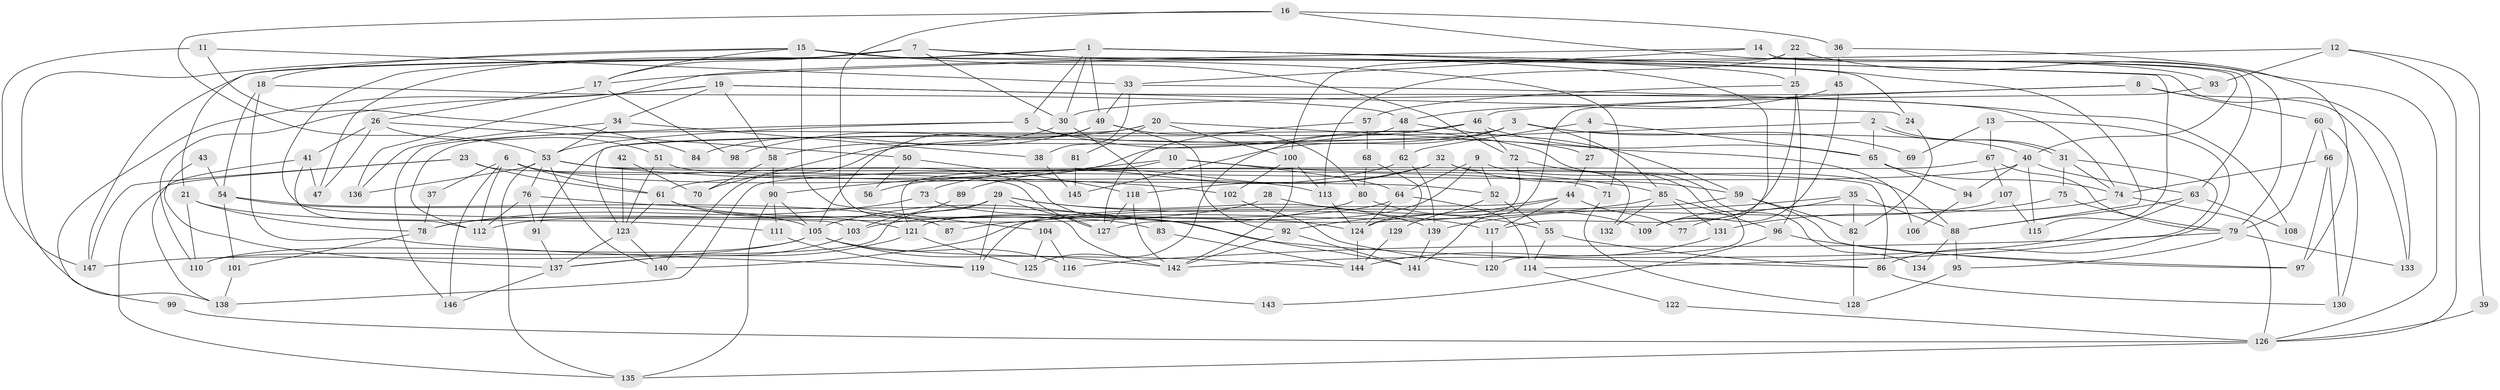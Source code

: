 // Generated by graph-tools (version 1.1) at 2025/35/03/09/25 02:35:59]
// undirected, 147 vertices, 294 edges
graph export_dot {
graph [start="1"]
  node [color=gray90,style=filled];
  1;
  2;
  3;
  4;
  5;
  6;
  7;
  8;
  9;
  10;
  11;
  12;
  13;
  14;
  15;
  16;
  17;
  18;
  19;
  20;
  21;
  22;
  23;
  24;
  25;
  26;
  27;
  28;
  29;
  30;
  31;
  32;
  33;
  34;
  35;
  36;
  37;
  38;
  39;
  40;
  41;
  42;
  43;
  44;
  45;
  46;
  47;
  48;
  49;
  50;
  51;
  52;
  53;
  54;
  55;
  56;
  57;
  58;
  59;
  60;
  61;
  62;
  63;
  64;
  65;
  66;
  67;
  68;
  69;
  70;
  71;
  72;
  73;
  74;
  75;
  76;
  77;
  78;
  79;
  80;
  81;
  82;
  83;
  84;
  85;
  86;
  87;
  88;
  89;
  90;
  91;
  92;
  93;
  94;
  95;
  96;
  97;
  98;
  99;
  100;
  101;
  102;
  103;
  104;
  105;
  106;
  107;
  108;
  109;
  110;
  111;
  112;
  113;
  114;
  115;
  116;
  117;
  118;
  119;
  120;
  121;
  122;
  123;
  124;
  125;
  126;
  127;
  128;
  129;
  130;
  131;
  132;
  133;
  134;
  135;
  136;
  137;
  138;
  139;
  140;
  141;
  142;
  143;
  144;
  145;
  146;
  147;
  1 -- 49;
  1 -- 25;
  1 -- 5;
  1 -- 30;
  1 -- 47;
  1 -- 115;
  1 -- 133;
  1 -- 147;
  2 -- 31;
  2 -- 31;
  2 -- 65;
  2 -- 56;
  3 -- 140;
  3 -- 40;
  3 -- 69;
  3 -- 85;
  3 -- 91;
  3 -- 145;
  4 -- 62;
  4 -- 65;
  4 -- 27;
  5 -- 53;
  5 -- 27;
  5 -- 134;
  5 -- 146;
  6 -- 112;
  6 -- 146;
  6 -- 37;
  6 -- 61;
  6 -- 113;
  6 -- 141;
  7 -- 30;
  7 -- 17;
  7 -- 21;
  7 -- 88;
  7 -- 103;
  7 -- 109;
  8 -- 60;
  8 -- 133;
  8 -- 30;
  8 -- 46;
  9 -- 121;
  9 -- 88;
  9 -- 52;
  9 -- 64;
  10 -- 85;
  10 -- 90;
  10 -- 64;
  10 -- 121;
  11 -- 33;
  11 -- 147;
  11 -- 84;
  12 -- 126;
  12 -- 93;
  12 -- 17;
  12 -- 39;
  13 -- 86;
  13 -- 67;
  13 -- 69;
  14 -- 136;
  14 -- 63;
  14 -- 33;
  14 -- 40;
  14 -- 79;
  15 -- 72;
  15 -- 104;
  15 -- 17;
  15 -- 18;
  15 -- 24;
  15 -- 71;
  15 -- 138;
  16 -- 53;
  16 -- 142;
  16 -- 36;
  16 -- 93;
  17 -- 26;
  17 -- 98;
  18 -- 48;
  18 -- 54;
  18 -- 119;
  19 -- 110;
  19 -- 74;
  19 -- 24;
  19 -- 34;
  19 -- 58;
  19 -- 99;
  20 -- 100;
  20 -- 112;
  20 -- 81;
  20 -- 98;
  20 -- 106;
  21 -- 110;
  21 -- 78;
  21 -- 111;
  22 -- 113;
  22 -- 25;
  22 -- 100;
  22 -- 126;
  23 -- 61;
  23 -- 147;
  23 -- 127;
  23 -- 135;
  24 -- 82;
  25 -- 117;
  25 -- 57;
  25 -- 96;
  26 -- 47;
  26 -- 41;
  26 -- 50;
  26 -- 51;
  27 -- 44;
  28 -- 55;
  28 -- 78;
  29 -- 139;
  29 -- 127;
  29 -- 110;
  29 -- 112;
  29 -- 117;
  29 -- 119;
  30 -- 83;
  30 -- 84;
  31 -- 114;
  31 -- 74;
  31 -- 75;
  32 -- 118;
  32 -- 59;
  32 -- 89;
  32 -- 132;
  33 -- 49;
  33 -- 38;
  33 -- 108;
  34 -- 53;
  34 -- 38;
  34 -- 136;
  35 -- 82;
  35 -- 109;
  35 -- 88;
  35 -- 139;
  36 -- 45;
  36 -- 97;
  37 -- 78;
  38 -- 145;
  39 -- 126;
  40 -- 61;
  40 -- 63;
  40 -- 94;
  40 -- 115;
  41 -- 138;
  41 -- 47;
  41 -- 112;
  42 -- 70;
  42 -- 123;
  43 -- 54;
  43 -- 137;
  44 -- 119;
  44 -- 77;
  44 -- 92;
  44 -- 117;
  45 -- 48;
  45 -- 109;
  46 -- 123;
  46 -- 65;
  46 -- 72;
  46 -- 125;
  48 -- 62;
  48 -- 59;
  48 -- 70;
  49 -- 105;
  49 -- 58;
  49 -- 80;
  49 -- 92;
  50 -- 118;
  50 -- 56;
  51 -- 123;
  51 -- 52;
  52 -- 55;
  52 -- 129;
  53 -- 71;
  53 -- 76;
  53 -- 86;
  53 -- 102;
  53 -- 135;
  53 -- 136;
  53 -- 140;
  54 -- 105;
  54 -- 87;
  54 -- 101;
  55 -- 86;
  55 -- 114;
  57 -- 68;
  57 -- 127;
  58 -- 90;
  58 -- 70;
  59 -- 97;
  59 -- 140;
  59 -- 82;
  60 -- 79;
  60 -- 130;
  60 -- 66;
  61 -- 83;
  61 -- 121;
  61 -- 123;
  62 -- 73;
  62 -- 139;
  63 -- 88;
  63 -- 108;
  63 -- 142;
  64 -- 103;
  64 -- 114;
  64 -- 124;
  65 -- 74;
  65 -- 94;
  66 -- 74;
  66 -- 97;
  66 -- 130;
  67 -- 107;
  67 -- 79;
  67 -- 138;
  68 -- 124;
  68 -- 80;
  71 -- 128;
  72 -- 120;
  72 -- 127;
  73 -- 78;
  73 -- 124;
  74 -- 126;
  74 -- 77;
  75 -- 131;
  75 -- 79;
  76 -- 112;
  76 -- 91;
  76 -- 86;
  78 -- 101;
  79 -- 95;
  79 -- 116;
  79 -- 133;
  80 -- 105;
  80 -- 109;
  81 -- 145;
  82 -- 128;
  83 -- 144;
  85 -- 96;
  85 -- 87;
  85 -- 131;
  85 -- 132;
  86 -- 130;
  88 -- 95;
  88 -- 134;
  89 -- 103;
  90 -- 135;
  90 -- 111;
  90 -- 105;
  91 -- 137;
  92 -- 141;
  92 -- 142;
  93 -- 141;
  94 -- 106;
  95 -- 128;
  96 -- 97;
  96 -- 143;
  99 -- 126;
  100 -- 142;
  100 -- 102;
  100 -- 113;
  101 -- 138;
  102 -- 120;
  103 -- 137;
  104 -- 125;
  104 -- 116;
  105 -- 142;
  105 -- 110;
  105 -- 116;
  105 -- 144;
  105 -- 147;
  107 -- 115;
  107 -- 124;
  111 -- 119;
  113 -- 124;
  114 -- 122;
  117 -- 120;
  118 -- 142;
  118 -- 127;
  119 -- 143;
  121 -- 125;
  121 -- 137;
  122 -- 126;
  123 -- 137;
  123 -- 140;
  124 -- 144;
  126 -- 135;
  129 -- 144;
  131 -- 144;
  137 -- 146;
  139 -- 141;
}
